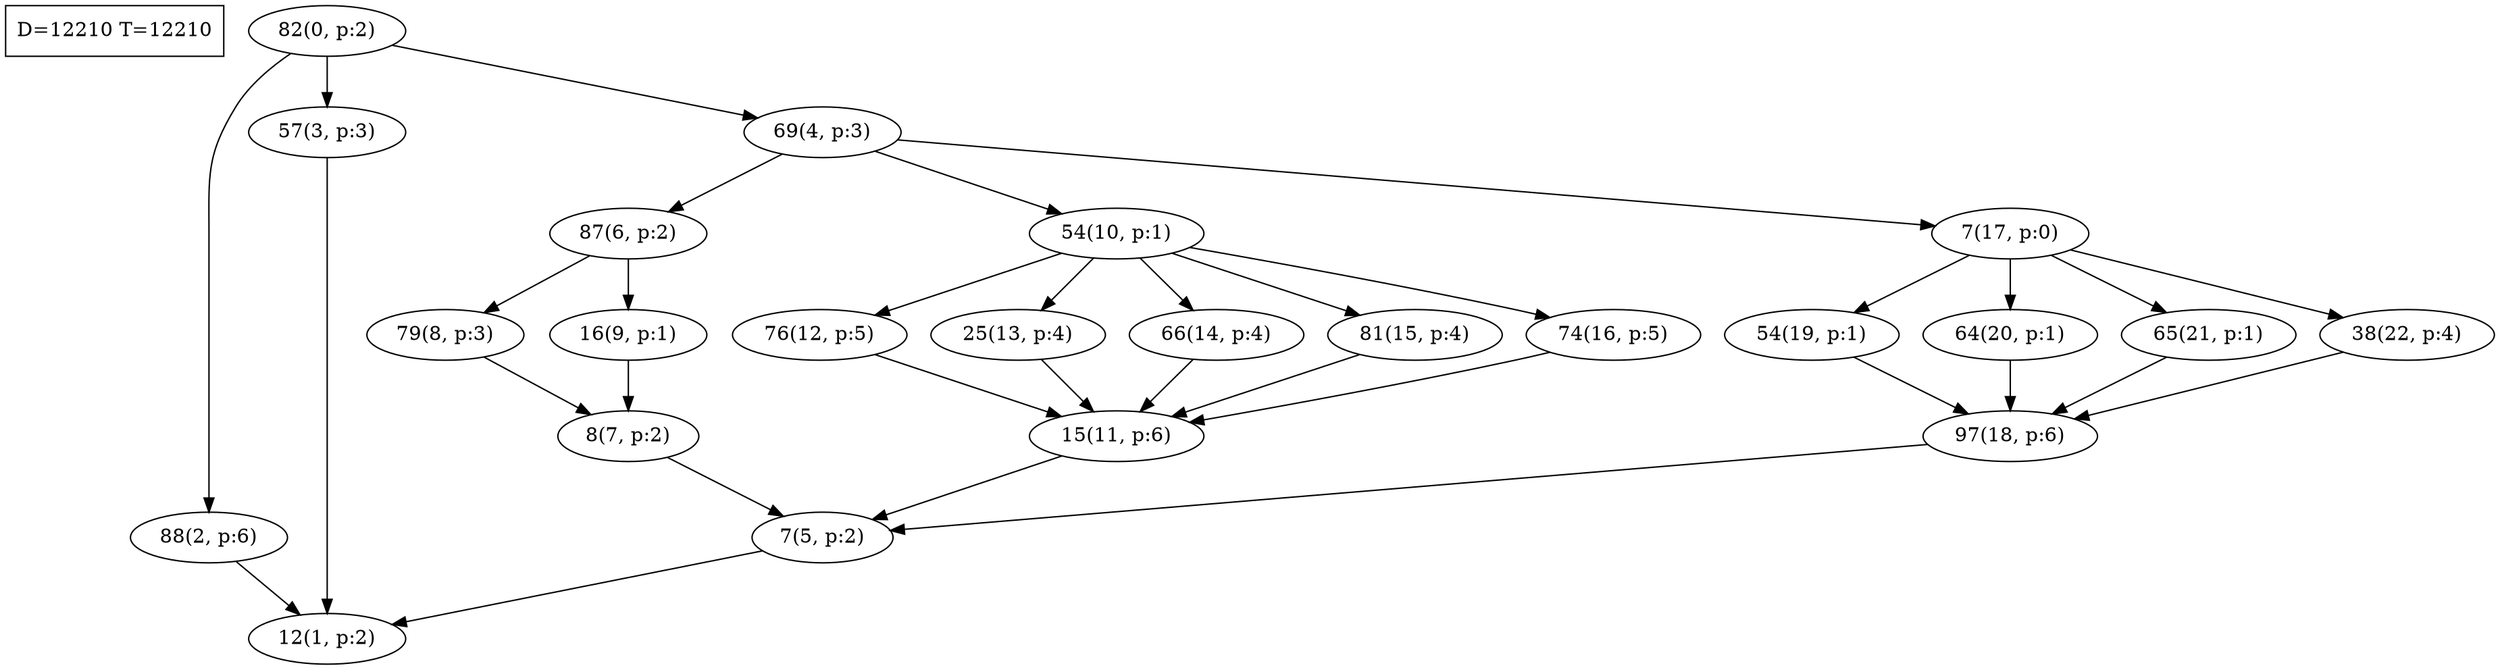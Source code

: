 digraph Task {
i [shape=box, label="D=12210 T=12210"]; 
0 [label="82(0, p:2)"];
1 [label="12(1, p:2)"];
2 [label="88(2, p:6)"];
3 [label="57(3, p:3)"];
4 [label="69(4, p:3)"];
5 [label="7(5, p:2)"];
6 [label="87(6, p:2)"];
7 [label="8(7, p:2)"];
8 [label="79(8, p:3)"];
9 [label="16(9, p:1)"];
10 [label="54(10, p:1)"];
11 [label="15(11, p:6)"];
12 [label="76(12, p:5)"];
13 [label="25(13, p:4)"];
14 [label="66(14, p:4)"];
15 [label="81(15, p:4)"];
16 [label="74(16, p:5)"];
17 [label="7(17, p:0)"];
18 [label="97(18, p:6)"];
19 [label="54(19, p:1)"];
20 [label="64(20, p:1)"];
21 [label="65(21, p:1)"];
22 [label="38(22, p:4)"];
0 -> 2;
0 -> 3;
0 -> 4;
2 -> 1;
3 -> 1;
4 -> 6;
4 -> 10;
4 -> 17;
5 -> 1;
6 -> 8;
6 -> 9;
7 -> 5;
8 -> 7;
9 -> 7;
10 -> 12;
10 -> 13;
10 -> 14;
10 -> 15;
10 -> 16;
11 -> 5;
12 -> 11;
13 -> 11;
14 -> 11;
15 -> 11;
16 -> 11;
17 -> 19;
17 -> 20;
17 -> 21;
17 -> 22;
18 -> 5;
19 -> 18;
20 -> 18;
21 -> 18;
22 -> 18;
}